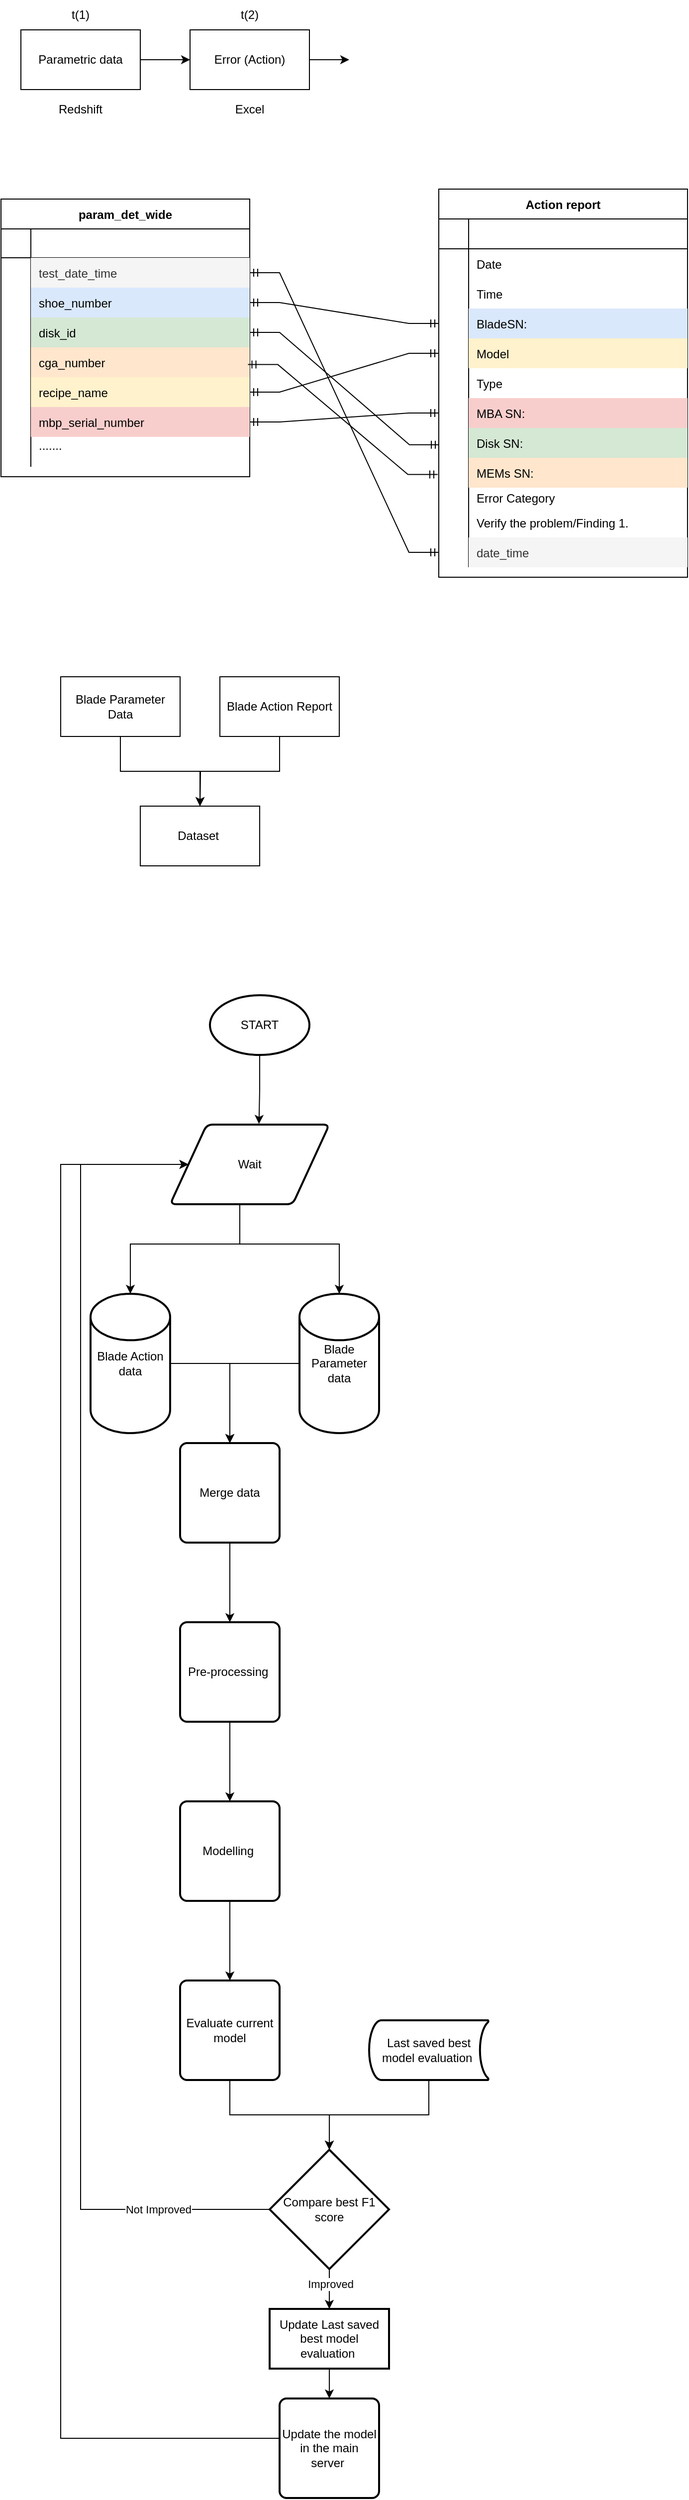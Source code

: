 <mxfile version="24.7.6">
  <diagram id="R2lEEEUBdFMjLlhIrx00" name="Page-1">
    <mxGraphModel dx="1124" dy="619" grid="1" gridSize="10" guides="1" tooltips="1" connect="1" arrows="1" fold="1" page="1" pageScale="1" pageWidth="850" pageHeight="1100" math="0" shadow="0" extFonts="Permanent Marker^https://fonts.googleapis.com/css?family=Permanent+Marker">
      <root>
        <mxCell id="0" />
        <mxCell id="1" parent="0" />
        <mxCell id="C-vyLk0tnHw3VtMMgP7b-23" value="param_det_wide" style="shape=table;startSize=30;container=1;collapsible=1;childLayout=tableLayout;fixedRows=1;rowLines=0;fontStyle=1;align=center;resizeLast=1;" parent="1" vertex="1">
          <mxGeometry x="20" y="220" width="250" height="279" as="geometry" />
        </mxCell>
        <mxCell id="C-vyLk0tnHw3VtMMgP7b-24" value="" style="shape=partialRectangle;collapsible=0;dropTarget=0;pointerEvents=0;fillColor=none;points=[[0,0.5],[1,0.5]];portConstraint=eastwest;top=0;left=0;right=0;bottom=1;" parent="C-vyLk0tnHw3VtMMgP7b-23" vertex="1">
          <mxGeometry y="30" width="250" height="29" as="geometry" />
        </mxCell>
        <mxCell id="C-vyLk0tnHw3VtMMgP7b-25" value="" style="shape=partialRectangle;overflow=hidden;connectable=0;fillColor=none;top=0;left=0;bottom=0;right=0;fontStyle=1;" parent="C-vyLk0tnHw3VtMMgP7b-24" vertex="1">
          <mxGeometry width="30" height="29" as="geometry">
            <mxRectangle width="30" height="29" as="alternateBounds" />
          </mxGeometry>
        </mxCell>
        <mxCell id="C-vyLk0tnHw3VtMMgP7b-26" value="" style="shape=partialRectangle;overflow=hidden;connectable=0;fillColor=none;top=0;left=0;bottom=0;right=0;align=left;spacingLeft=6;fontStyle=5;" parent="C-vyLk0tnHw3VtMMgP7b-24" vertex="1">
          <mxGeometry x="30" width="220" height="29" as="geometry">
            <mxRectangle width="220" height="29" as="alternateBounds" />
          </mxGeometry>
        </mxCell>
        <mxCell id="C-vyLk0tnHw3VtMMgP7b-27" value="" style="shape=partialRectangle;collapsible=0;dropTarget=0;pointerEvents=0;fillColor=none;points=[[0,0.5],[1,0.5]];portConstraint=eastwest;top=0;left=0;right=0;bottom=0;" parent="C-vyLk0tnHw3VtMMgP7b-23" vertex="1">
          <mxGeometry y="59" width="250" height="30" as="geometry" />
        </mxCell>
        <mxCell id="C-vyLk0tnHw3VtMMgP7b-28" value="" style="shape=partialRectangle;overflow=hidden;connectable=0;fillColor=none;top=0;left=0;bottom=0;right=0;" parent="C-vyLk0tnHw3VtMMgP7b-27" vertex="1">
          <mxGeometry width="30" height="30" as="geometry">
            <mxRectangle width="30" height="30" as="alternateBounds" />
          </mxGeometry>
        </mxCell>
        <mxCell id="C-vyLk0tnHw3VtMMgP7b-29" value="test_date_time " style="shape=partialRectangle;overflow=hidden;connectable=0;fillColor=#f5f5f5;top=0;left=0;bottom=0;right=0;align=left;spacingLeft=6;fontColor=#333333;strokeColor=#666666;" parent="C-vyLk0tnHw3VtMMgP7b-27" vertex="1">
          <mxGeometry x="30" width="220" height="30" as="geometry">
            <mxRectangle width="220" height="30" as="alternateBounds" />
          </mxGeometry>
        </mxCell>
        <mxCell id="kLYEhSUZdX7Gj-NPFlsu-60" value="" style="shape=tableRow;horizontal=0;startSize=0;swimlaneHead=0;swimlaneBody=0;fillColor=none;collapsible=0;dropTarget=0;points=[[0,0.5],[1,0.5]];portConstraint=eastwest;top=0;left=0;right=0;bottom=0;" parent="C-vyLk0tnHw3VtMMgP7b-23" vertex="1">
          <mxGeometry y="89" width="250" height="30" as="geometry" />
        </mxCell>
        <mxCell id="kLYEhSUZdX7Gj-NPFlsu-61" value="" style="shape=partialRectangle;connectable=0;fillColor=none;top=0;left=0;bottom=0;right=0;editable=1;overflow=hidden;" parent="kLYEhSUZdX7Gj-NPFlsu-60" vertex="1">
          <mxGeometry width="30" height="30" as="geometry">
            <mxRectangle width="30" height="30" as="alternateBounds" />
          </mxGeometry>
        </mxCell>
        <mxCell id="kLYEhSUZdX7Gj-NPFlsu-62" value="shoe_number" style="shape=partialRectangle;connectable=0;fillColor=#dae8fc;top=0;left=0;bottom=0;right=0;align=left;spacingLeft=6;overflow=hidden;strokeColor=#6c8ebf;" parent="kLYEhSUZdX7Gj-NPFlsu-60" vertex="1">
          <mxGeometry x="30" width="220" height="30" as="geometry">
            <mxRectangle width="220" height="30" as="alternateBounds" />
          </mxGeometry>
        </mxCell>
        <mxCell id="kLYEhSUZdX7Gj-NPFlsu-63" value="" style="shape=tableRow;horizontal=0;startSize=0;swimlaneHead=0;swimlaneBody=0;fillColor=none;collapsible=0;dropTarget=0;points=[[0,0.5],[1,0.5]];portConstraint=eastwest;top=0;left=0;right=0;bottom=0;" parent="C-vyLk0tnHw3VtMMgP7b-23" vertex="1">
          <mxGeometry y="119" width="250" height="30" as="geometry" />
        </mxCell>
        <mxCell id="kLYEhSUZdX7Gj-NPFlsu-64" value="" style="shape=partialRectangle;connectable=0;fillColor=none;top=0;left=0;bottom=0;right=0;editable=1;overflow=hidden;" parent="kLYEhSUZdX7Gj-NPFlsu-63" vertex="1">
          <mxGeometry width="30" height="30" as="geometry">
            <mxRectangle width="30" height="30" as="alternateBounds" />
          </mxGeometry>
        </mxCell>
        <mxCell id="kLYEhSUZdX7Gj-NPFlsu-65" value="disk_id" style="shape=partialRectangle;connectable=0;fillColor=#d5e8d4;top=0;left=0;bottom=0;right=0;align=left;spacingLeft=6;overflow=hidden;strokeColor=#82b366;" parent="kLYEhSUZdX7Gj-NPFlsu-63" vertex="1">
          <mxGeometry x="30" width="220" height="30" as="geometry">
            <mxRectangle width="220" height="30" as="alternateBounds" />
          </mxGeometry>
        </mxCell>
        <mxCell id="kLYEhSUZdX7Gj-NPFlsu-66" value="" style="shape=tableRow;horizontal=0;startSize=0;swimlaneHead=0;swimlaneBody=0;fillColor=none;collapsible=0;dropTarget=0;points=[[0,0.5],[1,0.5]];portConstraint=eastwest;top=0;left=0;right=0;bottom=0;" parent="C-vyLk0tnHw3VtMMgP7b-23" vertex="1">
          <mxGeometry y="149" width="250" height="30" as="geometry" />
        </mxCell>
        <mxCell id="kLYEhSUZdX7Gj-NPFlsu-67" value="" style="shape=partialRectangle;connectable=0;fillColor=none;top=0;left=0;bottom=0;right=0;editable=1;overflow=hidden;" parent="kLYEhSUZdX7Gj-NPFlsu-66" vertex="1">
          <mxGeometry width="30" height="30" as="geometry">
            <mxRectangle width="30" height="30" as="alternateBounds" />
          </mxGeometry>
        </mxCell>
        <mxCell id="kLYEhSUZdX7Gj-NPFlsu-68" value="cga_number" style="shape=partialRectangle;connectable=0;fillColor=#ffe6cc;top=0;left=0;bottom=0;right=0;align=left;spacingLeft=6;overflow=hidden;strokeColor=#d79b00;" parent="kLYEhSUZdX7Gj-NPFlsu-66" vertex="1">
          <mxGeometry x="30" width="220" height="30" as="geometry">
            <mxRectangle width="220" height="30" as="alternateBounds" />
          </mxGeometry>
        </mxCell>
        <mxCell id="kLYEhSUZdX7Gj-NPFlsu-69" value="" style="shape=tableRow;horizontal=0;startSize=0;swimlaneHead=0;swimlaneBody=0;fillColor=none;collapsible=0;dropTarget=0;points=[[0,0.5],[1,0.5]];portConstraint=eastwest;top=0;left=0;right=0;bottom=0;" parent="C-vyLk0tnHw3VtMMgP7b-23" vertex="1">
          <mxGeometry y="179" width="250" height="30" as="geometry" />
        </mxCell>
        <mxCell id="kLYEhSUZdX7Gj-NPFlsu-70" value="" style="shape=partialRectangle;connectable=0;fillColor=none;top=0;left=0;bottom=0;right=0;editable=1;overflow=hidden;" parent="kLYEhSUZdX7Gj-NPFlsu-69" vertex="1">
          <mxGeometry width="30" height="30" as="geometry">
            <mxRectangle width="30" height="30" as="alternateBounds" />
          </mxGeometry>
        </mxCell>
        <mxCell id="kLYEhSUZdX7Gj-NPFlsu-71" value="recipe_name" style="shape=partialRectangle;connectable=0;fillColor=#fff2cc;top=0;left=0;bottom=0;right=0;align=left;spacingLeft=6;overflow=hidden;strokeColor=#d6b656;" parent="kLYEhSUZdX7Gj-NPFlsu-69" vertex="1">
          <mxGeometry x="30" width="220" height="30" as="geometry">
            <mxRectangle width="220" height="30" as="alternateBounds" />
          </mxGeometry>
        </mxCell>
        <mxCell id="kLYEhSUZdX7Gj-NPFlsu-72" value="" style="shape=tableRow;horizontal=0;startSize=0;swimlaneHead=0;swimlaneBody=0;fillColor=none;collapsible=0;dropTarget=0;points=[[0,0.5],[1,0.5]];portConstraint=eastwest;top=0;left=0;right=0;bottom=0;" parent="C-vyLk0tnHw3VtMMgP7b-23" vertex="1">
          <mxGeometry y="209" width="250" height="30" as="geometry" />
        </mxCell>
        <mxCell id="kLYEhSUZdX7Gj-NPFlsu-73" value="" style="shape=partialRectangle;connectable=0;fillColor=none;top=0;left=0;bottom=0;right=0;editable=1;overflow=hidden;" parent="kLYEhSUZdX7Gj-NPFlsu-72" vertex="1">
          <mxGeometry width="30" height="30" as="geometry">
            <mxRectangle width="30" height="30" as="alternateBounds" />
          </mxGeometry>
        </mxCell>
        <mxCell id="kLYEhSUZdX7Gj-NPFlsu-74" value="mbp_serial_number" style="shape=partialRectangle;connectable=0;fillColor=#f8cecc;top=0;left=0;bottom=0;right=0;align=left;spacingLeft=6;overflow=hidden;strokeColor=#b85450;" parent="kLYEhSUZdX7Gj-NPFlsu-72" vertex="1">
          <mxGeometry x="30" width="220" height="30" as="geometry">
            <mxRectangle width="220" height="30" as="alternateBounds" />
          </mxGeometry>
        </mxCell>
        <mxCell id="kLYEhSUZdX7Gj-NPFlsu-75" value="" style="shape=tableRow;horizontal=0;startSize=0;swimlaneHead=0;swimlaneBody=0;fillColor=none;collapsible=0;dropTarget=0;points=[[0,0.5],[1,0.5]];portConstraint=eastwest;top=0;left=0;right=0;bottom=0;" parent="C-vyLk0tnHw3VtMMgP7b-23" vertex="1">
          <mxGeometry y="239" width="250" height="30" as="geometry" />
        </mxCell>
        <mxCell id="kLYEhSUZdX7Gj-NPFlsu-76" value="" style="shape=partialRectangle;connectable=0;fillColor=none;top=0;left=0;bottom=0;right=0;editable=1;overflow=hidden;" parent="kLYEhSUZdX7Gj-NPFlsu-75" vertex="1">
          <mxGeometry width="30" height="30" as="geometry">
            <mxRectangle width="30" height="30" as="alternateBounds" />
          </mxGeometry>
        </mxCell>
        <mxCell id="kLYEhSUZdX7Gj-NPFlsu-77" value=".......&#xa;" style="shape=partialRectangle;connectable=0;fillColor=none;top=0;left=0;bottom=0;right=0;align=left;spacingLeft=6;overflow=hidden;" parent="kLYEhSUZdX7Gj-NPFlsu-75" vertex="1">
          <mxGeometry x="30" width="220" height="30" as="geometry">
            <mxRectangle width="220" height="30" as="alternateBounds" />
          </mxGeometry>
        </mxCell>
        <mxCell id="C-vyLk0tnHw3VtMMgP7b-2" value="Action report" style="shape=table;startSize=30;container=1;collapsible=1;childLayout=tableLayout;fixedRows=1;rowLines=0;fontStyle=1;align=center;resizeLast=1;" parent="1" vertex="1">
          <mxGeometry x="460" y="210" width="250" height="390" as="geometry" />
        </mxCell>
        <mxCell id="kLYEhSUZdX7Gj-NPFlsu-6" value="" style="shape=tableRow;horizontal=0;startSize=0;swimlaneHead=0;swimlaneBody=0;fillColor=none;collapsible=0;dropTarget=0;points=[[0,0.5],[1,0.5]];portConstraint=eastwest;top=0;left=0;right=0;bottom=1;" parent="C-vyLk0tnHw3VtMMgP7b-2" vertex="1">
          <mxGeometry y="30" width="250" height="30" as="geometry" />
        </mxCell>
        <mxCell id="kLYEhSUZdX7Gj-NPFlsu-7" value="" style="shape=partialRectangle;connectable=0;fillColor=none;top=0;left=0;bottom=0;right=0;fontStyle=1;overflow=hidden;whiteSpace=wrap;html=1;" parent="kLYEhSUZdX7Gj-NPFlsu-6" vertex="1">
          <mxGeometry width="30" height="30" as="geometry">
            <mxRectangle width="30" height="30" as="alternateBounds" />
          </mxGeometry>
        </mxCell>
        <mxCell id="kLYEhSUZdX7Gj-NPFlsu-8" value="" style="shape=partialRectangle;connectable=0;fillColor=none;top=0;left=0;bottom=0;right=0;align=left;spacingLeft=6;fontStyle=5;overflow=hidden;whiteSpace=wrap;html=1;" parent="kLYEhSUZdX7Gj-NPFlsu-6" vertex="1">
          <mxGeometry x="30" width="220" height="30" as="geometry">
            <mxRectangle width="220" height="30" as="alternateBounds" />
          </mxGeometry>
        </mxCell>
        <mxCell id="C-vyLk0tnHw3VtMMgP7b-6" value="" style="shape=partialRectangle;collapsible=0;dropTarget=0;pointerEvents=0;fillColor=none;points=[[0,0.5],[1,0.5]];portConstraint=eastwest;top=0;left=0;right=0;bottom=0;" parent="C-vyLk0tnHw3VtMMgP7b-2" vertex="1">
          <mxGeometry y="60" width="250" height="30" as="geometry" />
        </mxCell>
        <mxCell id="C-vyLk0tnHw3VtMMgP7b-7" value="" style="shape=partialRectangle;overflow=hidden;connectable=0;fillColor=none;top=0;left=0;bottom=0;right=0;" parent="C-vyLk0tnHw3VtMMgP7b-6" vertex="1">
          <mxGeometry width="30" height="30" as="geometry">
            <mxRectangle width="30" height="30" as="alternateBounds" />
          </mxGeometry>
        </mxCell>
        <mxCell id="C-vyLk0tnHw3VtMMgP7b-8" value="Date" style="shape=partialRectangle;overflow=hidden;connectable=0;fillColor=none;top=0;left=0;bottom=0;right=0;align=left;spacingLeft=6;" parent="C-vyLk0tnHw3VtMMgP7b-6" vertex="1">
          <mxGeometry x="30" width="220" height="30" as="geometry">
            <mxRectangle width="220" height="30" as="alternateBounds" />
          </mxGeometry>
        </mxCell>
        <mxCell id="C-vyLk0tnHw3VtMMgP7b-9" value="" style="shape=partialRectangle;collapsible=0;dropTarget=0;pointerEvents=0;fillColor=none;points=[[0,0.5],[1,0.5]];portConstraint=eastwest;top=0;left=0;right=0;bottom=0;" parent="C-vyLk0tnHw3VtMMgP7b-2" vertex="1">
          <mxGeometry y="90" width="250" height="30" as="geometry" />
        </mxCell>
        <mxCell id="C-vyLk0tnHw3VtMMgP7b-10" value="" style="shape=partialRectangle;overflow=hidden;connectable=0;fillColor=none;top=0;left=0;bottom=0;right=0;" parent="C-vyLk0tnHw3VtMMgP7b-9" vertex="1">
          <mxGeometry width="30" height="30" as="geometry">
            <mxRectangle width="30" height="30" as="alternateBounds" />
          </mxGeometry>
        </mxCell>
        <mxCell id="C-vyLk0tnHw3VtMMgP7b-11" value="Time" style="shape=partialRectangle;overflow=hidden;connectable=0;fillColor=none;top=0;left=0;bottom=0;right=0;align=left;spacingLeft=6;" parent="C-vyLk0tnHw3VtMMgP7b-9" vertex="1">
          <mxGeometry x="30" width="220" height="30" as="geometry">
            <mxRectangle width="220" height="30" as="alternateBounds" />
          </mxGeometry>
        </mxCell>
        <mxCell id="kLYEhSUZdX7Gj-NPFlsu-34" value="" style="shape=tableRow;horizontal=0;startSize=0;swimlaneHead=0;swimlaneBody=0;fillColor=none;collapsible=0;dropTarget=0;points=[[0,0.5],[1,0.5]];portConstraint=eastwest;top=0;left=0;right=0;bottom=0;" parent="C-vyLk0tnHw3VtMMgP7b-2" vertex="1">
          <mxGeometry y="120" width="250" height="30" as="geometry" />
        </mxCell>
        <mxCell id="kLYEhSUZdX7Gj-NPFlsu-35" value="" style="shape=partialRectangle;connectable=0;fillColor=none;top=0;left=0;bottom=0;right=0;editable=1;overflow=hidden;" parent="kLYEhSUZdX7Gj-NPFlsu-34" vertex="1">
          <mxGeometry width="30" height="30" as="geometry">
            <mxRectangle width="30" height="30" as="alternateBounds" />
          </mxGeometry>
        </mxCell>
        <mxCell id="kLYEhSUZdX7Gj-NPFlsu-36" value="BladeSN:" style="shape=partialRectangle;connectable=0;fillColor=#dae8fc;top=0;left=0;bottom=0;right=0;align=left;spacingLeft=6;overflow=hidden;strokeColor=#6c8ebf;" parent="kLYEhSUZdX7Gj-NPFlsu-34" vertex="1">
          <mxGeometry x="30" width="220" height="30" as="geometry">
            <mxRectangle width="220" height="30" as="alternateBounds" />
          </mxGeometry>
        </mxCell>
        <mxCell id="kLYEhSUZdX7Gj-NPFlsu-37" value="" style="shape=tableRow;horizontal=0;startSize=0;swimlaneHead=0;swimlaneBody=0;fillColor=none;collapsible=0;dropTarget=0;points=[[0,0.5],[1,0.5]];portConstraint=eastwest;top=0;left=0;right=0;bottom=0;" parent="C-vyLk0tnHw3VtMMgP7b-2" vertex="1">
          <mxGeometry y="150" width="250" height="30" as="geometry" />
        </mxCell>
        <mxCell id="kLYEhSUZdX7Gj-NPFlsu-38" value="" style="shape=partialRectangle;connectable=0;fillColor=none;top=0;left=0;bottom=0;right=0;editable=1;overflow=hidden;" parent="kLYEhSUZdX7Gj-NPFlsu-37" vertex="1">
          <mxGeometry width="30" height="30" as="geometry">
            <mxRectangle width="30" height="30" as="alternateBounds" />
          </mxGeometry>
        </mxCell>
        <mxCell id="kLYEhSUZdX7Gj-NPFlsu-39" value="Model" style="shape=partialRectangle;connectable=0;fillColor=#fff2cc;top=0;left=0;bottom=0;right=0;align=left;spacingLeft=6;overflow=hidden;strokeColor=#d6b656;" parent="kLYEhSUZdX7Gj-NPFlsu-37" vertex="1">
          <mxGeometry x="30" width="220" height="30" as="geometry">
            <mxRectangle width="220" height="30" as="alternateBounds" />
          </mxGeometry>
        </mxCell>
        <mxCell id="kLYEhSUZdX7Gj-NPFlsu-46" value="" style="shape=tableRow;horizontal=0;startSize=0;swimlaneHead=0;swimlaneBody=0;fillColor=none;collapsible=0;dropTarget=0;points=[[0,0.5],[1,0.5]];portConstraint=eastwest;top=0;left=0;right=0;bottom=0;" parent="C-vyLk0tnHw3VtMMgP7b-2" vertex="1">
          <mxGeometry y="180" width="250" height="30" as="geometry" />
        </mxCell>
        <mxCell id="kLYEhSUZdX7Gj-NPFlsu-47" value="" style="shape=partialRectangle;connectable=0;fillColor=none;top=0;left=0;bottom=0;right=0;editable=1;overflow=hidden;" parent="kLYEhSUZdX7Gj-NPFlsu-46" vertex="1">
          <mxGeometry width="30" height="30" as="geometry">
            <mxRectangle width="30" height="30" as="alternateBounds" />
          </mxGeometry>
        </mxCell>
        <mxCell id="kLYEhSUZdX7Gj-NPFlsu-48" value="Type" style="shape=partialRectangle;connectable=0;fillColor=none;top=0;left=0;bottom=0;right=0;align=left;spacingLeft=6;overflow=hidden;strokeColor=#d6b656;" parent="kLYEhSUZdX7Gj-NPFlsu-46" vertex="1">
          <mxGeometry x="30" width="220" height="30" as="geometry">
            <mxRectangle width="220" height="30" as="alternateBounds" />
          </mxGeometry>
        </mxCell>
        <mxCell id="kLYEhSUZdX7Gj-NPFlsu-40" value="" style="shape=tableRow;horizontal=0;startSize=0;swimlaneHead=0;swimlaneBody=0;fillColor=none;collapsible=0;dropTarget=0;points=[[0,0.5],[1,0.5]];portConstraint=eastwest;top=0;left=0;right=0;bottom=0;" parent="C-vyLk0tnHw3VtMMgP7b-2" vertex="1">
          <mxGeometry y="210" width="250" height="30" as="geometry" />
        </mxCell>
        <mxCell id="kLYEhSUZdX7Gj-NPFlsu-41" value="" style="shape=partialRectangle;connectable=0;fillColor=none;top=0;left=0;bottom=0;right=0;editable=1;overflow=hidden;" parent="kLYEhSUZdX7Gj-NPFlsu-40" vertex="1">
          <mxGeometry width="30" height="30" as="geometry">
            <mxRectangle width="30" height="30" as="alternateBounds" />
          </mxGeometry>
        </mxCell>
        <mxCell id="kLYEhSUZdX7Gj-NPFlsu-42" value="MBA SN:" style="shape=partialRectangle;connectable=0;fillColor=#f8cecc;top=0;left=0;bottom=0;right=0;align=left;spacingLeft=6;overflow=hidden;strokeColor=#b85450;" parent="kLYEhSUZdX7Gj-NPFlsu-40" vertex="1">
          <mxGeometry x="30" width="220" height="30" as="geometry">
            <mxRectangle width="220" height="30" as="alternateBounds" />
          </mxGeometry>
        </mxCell>
        <mxCell id="kLYEhSUZdX7Gj-NPFlsu-43" value="" style="shape=tableRow;horizontal=0;startSize=0;swimlaneHead=0;swimlaneBody=0;fillColor=none;collapsible=0;dropTarget=0;points=[[0,0.5],[1,0.5]];portConstraint=eastwest;top=0;left=0;right=0;bottom=0;" parent="C-vyLk0tnHw3VtMMgP7b-2" vertex="1">
          <mxGeometry y="240" width="250" height="30" as="geometry" />
        </mxCell>
        <mxCell id="kLYEhSUZdX7Gj-NPFlsu-44" value="" style="shape=partialRectangle;connectable=0;fillColor=none;top=0;left=0;bottom=0;right=0;editable=1;overflow=hidden;" parent="kLYEhSUZdX7Gj-NPFlsu-43" vertex="1">
          <mxGeometry width="30" height="30" as="geometry">
            <mxRectangle width="30" height="30" as="alternateBounds" />
          </mxGeometry>
        </mxCell>
        <mxCell id="kLYEhSUZdX7Gj-NPFlsu-45" value="Disk SN:" style="shape=partialRectangle;connectable=0;fillColor=#d5e8d4;top=0;left=0;bottom=0;right=0;align=left;spacingLeft=6;overflow=hidden;strokeColor=#82b366;" parent="kLYEhSUZdX7Gj-NPFlsu-43" vertex="1">
          <mxGeometry x="30" width="220" height="30" as="geometry">
            <mxRectangle width="220" height="30" as="alternateBounds" />
          </mxGeometry>
        </mxCell>
        <mxCell id="kLYEhSUZdX7Gj-NPFlsu-49" value="" style="shape=tableRow;horizontal=0;startSize=0;swimlaneHead=0;swimlaneBody=0;fillColor=none;collapsible=0;dropTarget=0;points=[[0,0.5],[1,0.5]];portConstraint=eastwest;top=0;left=0;right=0;bottom=0;" parent="C-vyLk0tnHw3VtMMgP7b-2" vertex="1">
          <mxGeometry y="270" width="250" height="30" as="geometry" />
        </mxCell>
        <mxCell id="kLYEhSUZdX7Gj-NPFlsu-50" value="" style="shape=partialRectangle;connectable=0;fillColor=none;top=0;left=0;bottom=0;right=0;editable=1;overflow=hidden;" parent="kLYEhSUZdX7Gj-NPFlsu-49" vertex="1">
          <mxGeometry width="30" height="30" as="geometry">
            <mxRectangle width="30" height="30" as="alternateBounds" />
          </mxGeometry>
        </mxCell>
        <mxCell id="kLYEhSUZdX7Gj-NPFlsu-51" value="MEMs SN:" style="shape=partialRectangle;connectable=0;fillColor=#ffe6cc;top=0;left=0;bottom=0;right=0;align=left;spacingLeft=6;overflow=hidden;strokeColor=#d79b00;" parent="kLYEhSUZdX7Gj-NPFlsu-49" vertex="1">
          <mxGeometry x="30" width="220" height="30" as="geometry">
            <mxRectangle width="220" height="30" as="alternateBounds" />
          </mxGeometry>
        </mxCell>
        <mxCell id="kLYEhSUZdX7Gj-NPFlsu-55" value="" style="shape=tableRow;horizontal=0;startSize=0;swimlaneHead=0;swimlaneBody=0;fillColor=none;collapsible=0;dropTarget=0;points=[[0,0.5],[1,0.5]];portConstraint=eastwest;top=0;left=0;right=0;bottom=0;" parent="C-vyLk0tnHw3VtMMgP7b-2" vertex="1">
          <mxGeometry y="300" width="250" height="20" as="geometry" />
        </mxCell>
        <mxCell id="kLYEhSUZdX7Gj-NPFlsu-56" value="" style="shape=partialRectangle;connectable=0;fillColor=none;top=0;left=0;bottom=0;right=0;editable=1;overflow=hidden;" parent="kLYEhSUZdX7Gj-NPFlsu-55" vertex="1">
          <mxGeometry width="30" height="20" as="geometry">
            <mxRectangle width="30" height="20" as="alternateBounds" />
          </mxGeometry>
        </mxCell>
        <mxCell id="kLYEhSUZdX7Gj-NPFlsu-57" value="Error Category" style="shape=partialRectangle;connectable=0;fillColor=none;top=0;left=0;bottom=0;right=0;align=left;spacingLeft=6;overflow=hidden;" parent="kLYEhSUZdX7Gj-NPFlsu-55" vertex="1">
          <mxGeometry x="30" width="220" height="20" as="geometry">
            <mxRectangle width="220" height="20" as="alternateBounds" />
          </mxGeometry>
        </mxCell>
        <mxCell id="kLYEhSUZdX7Gj-NPFlsu-52" value="" style="shape=tableRow;horizontal=0;startSize=0;swimlaneHead=0;swimlaneBody=0;fillColor=none;collapsible=0;dropTarget=0;points=[[0,0.5],[1,0.5]];portConstraint=eastwest;top=0;left=0;right=0;bottom=0;" parent="C-vyLk0tnHw3VtMMgP7b-2" vertex="1">
          <mxGeometry y="320" width="250" height="30" as="geometry" />
        </mxCell>
        <mxCell id="kLYEhSUZdX7Gj-NPFlsu-53" value="" style="shape=partialRectangle;connectable=0;fillColor=none;top=0;left=0;bottom=0;right=0;editable=1;overflow=hidden;" parent="kLYEhSUZdX7Gj-NPFlsu-52" vertex="1">
          <mxGeometry width="30" height="30" as="geometry">
            <mxRectangle width="30" height="30" as="alternateBounds" />
          </mxGeometry>
        </mxCell>
        <mxCell id="kLYEhSUZdX7Gj-NPFlsu-54" value="Verify the problem/Finding 1." style="shape=partialRectangle;connectable=0;fillColor=none;top=0;left=0;bottom=0;right=0;align=left;spacingLeft=6;overflow=hidden;" parent="kLYEhSUZdX7Gj-NPFlsu-52" vertex="1">
          <mxGeometry x="30" width="220" height="30" as="geometry">
            <mxRectangle width="220" height="30" as="alternateBounds" />
          </mxGeometry>
        </mxCell>
        <mxCell id="kLYEhSUZdX7Gj-NPFlsu-78" value="" style="shape=tableRow;horizontal=0;startSize=0;swimlaneHead=0;swimlaneBody=0;fillColor=none;collapsible=0;dropTarget=0;points=[[0,0.5],[1,0.5]];portConstraint=eastwest;top=0;left=0;right=0;bottom=0;" parent="C-vyLk0tnHw3VtMMgP7b-2" vertex="1">
          <mxGeometry y="350" width="250" height="30" as="geometry" />
        </mxCell>
        <mxCell id="kLYEhSUZdX7Gj-NPFlsu-79" value="" style="shape=partialRectangle;connectable=0;fillColor=none;top=0;left=0;bottom=0;right=0;editable=1;overflow=hidden;" parent="kLYEhSUZdX7Gj-NPFlsu-78" vertex="1">
          <mxGeometry width="30" height="30" as="geometry">
            <mxRectangle width="30" height="30" as="alternateBounds" />
          </mxGeometry>
        </mxCell>
        <mxCell id="kLYEhSUZdX7Gj-NPFlsu-80" value="date_time" style="shape=partialRectangle;connectable=0;fillColor=#f5f5f5;top=0;left=0;bottom=0;right=0;align=left;spacingLeft=6;overflow=hidden;fontStyle=0;fontColor=#333333;strokeColor=#0F0F0F;" parent="kLYEhSUZdX7Gj-NPFlsu-78" vertex="1">
          <mxGeometry x="30" width="220" height="30" as="geometry">
            <mxRectangle width="220" height="30" as="alternateBounds" />
          </mxGeometry>
        </mxCell>
        <mxCell id="kLYEhSUZdX7Gj-NPFlsu-59" value="" style="edgeStyle=entityRelationEdgeStyle;fontSize=12;html=1;endArrow=ERmandOne;startArrow=ERmandOne;rounded=0;exitX=1;exitY=0.5;exitDx=0;exitDy=0;entryX=0;entryY=0.5;entryDx=0;entryDy=0;" parent="1" source="kLYEhSUZdX7Gj-NPFlsu-60" target="kLYEhSUZdX7Gj-NPFlsu-34" edge="1">
          <mxGeometry width="100" height="100" relative="1" as="geometry">
            <mxPoint x="280" y="400" as="sourcePoint" />
            <mxPoint x="380" y="300" as="targetPoint" />
            <Array as="points">
              <mxPoint x="200" y="430" />
            </Array>
          </mxGeometry>
        </mxCell>
        <mxCell id="tlnxGhRMuphs5fQhtoPs-2" value="" style="edgeStyle=entityRelationEdgeStyle;fontSize=12;html=1;endArrow=ERmandOne;startArrow=ERmandOne;rounded=0;entryX=0.002;entryY=0.561;entryDx=0;entryDy=0;entryPerimeter=0;" parent="1" source="kLYEhSUZdX7Gj-NPFlsu-63" target="kLYEhSUZdX7Gj-NPFlsu-43" edge="1">
          <mxGeometry width="100" height="100" relative="1" as="geometry">
            <mxPoint x="280" y="334" as="sourcePoint" />
            <mxPoint x="485" y="365" as="targetPoint" />
            <Array as="points">
              <mxPoint x="210" y="440" />
            </Array>
          </mxGeometry>
        </mxCell>
        <mxCell id="tlnxGhRMuphs5fQhtoPs-3" value="" style="edgeStyle=entityRelationEdgeStyle;fontSize=12;html=1;endArrow=ERmandOne;startArrow=ERmandOne;rounded=0;entryX=-0.004;entryY=0.557;entryDx=0;entryDy=0;entryPerimeter=0;exitX=0.993;exitY=0.577;exitDx=0;exitDy=0;exitPerimeter=0;" parent="1" source="kLYEhSUZdX7Gj-NPFlsu-66" target="kLYEhSUZdX7Gj-NPFlsu-49" edge="1">
          <mxGeometry width="100" height="100" relative="1" as="geometry">
            <mxPoint x="280" y="364" as="sourcePoint" />
            <mxPoint x="486" y="487" as="targetPoint" />
            <Array as="points">
              <mxPoint x="220" y="450" />
            </Array>
          </mxGeometry>
        </mxCell>
        <mxCell id="tlnxGhRMuphs5fQhtoPs-4" value="" style="edgeStyle=entityRelationEdgeStyle;fontSize=12;html=1;endArrow=ERmandOne;startArrow=ERmandOne;rounded=0;exitX=1;exitY=0.5;exitDx=0;exitDy=0;" parent="1" source="kLYEhSUZdX7Gj-NPFlsu-69" target="kLYEhSUZdX7Gj-NPFlsu-37" edge="1">
          <mxGeometry width="100" height="100" relative="1" as="geometry">
            <mxPoint x="283" y="395" as="sourcePoint" />
            <mxPoint x="487" y="516" as="targetPoint" />
            <Array as="points">
              <mxPoint x="230" y="460" />
            </Array>
          </mxGeometry>
        </mxCell>
        <mxCell id="tlnxGhRMuphs5fQhtoPs-5" value="" style="edgeStyle=entityRelationEdgeStyle;fontSize=12;html=1;endArrow=ERmandOne;startArrow=ERmandOne;rounded=0;exitX=1;exitY=0.5;exitDx=0;exitDy=0;entryX=0;entryY=0.5;entryDx=0;entryDy=0;" parent="1" source="kLYEhSUZdX7Gj-NPFlsu-72" target="kLYEhSUZdX7Gj-NPFlsu-40" edge="1">
          <mxGeometry width="100" height="100" relative="1" as="geometry">
            <mxPoint x="280" y="424" as="sourcePoint" />
            <mxPoint x="485" y="395" as="targetPoint" />
            <Array as="points">
              <mxPoint x="240" y="470" />
            </Array>
          </mxGeometry>
        </mxCell>
        <mxCell id="tlnxGhRMuphs5fQhtoPs-7" value="" style="edgeStyle=entityRelationEdgeStyle;fontSize=12;html=1;endArrow=ERmandOne;startArrow=ERmandOne;rounded=0;exitX=1;exitY=0.5;exitDx=0;exitDy=0;entryX=0;entryY=0.5;entryDx=0;entryDy=0;" parent="1" source="C-vyLk0tnHw3VtMMgP7b-27" target="kLYEhSUZdX7Gj-NPFlsu-78" edge="1">
          <mxGeometry width="100" height="100" relative="1" as="geometry">
            <mxPoint x="280" y="334" as="sourcePoint" />
            <mxPoint x="485" y="335" as="targetPoint" />
            <Array as="points">
              <mxPoint x="210" y="440" />
            </Array>
          </mxGeometry>
        </mxCell>
        <mxCell id="PdWj5is-TLc1KTDXrk6b-3" value="" style="edgeStyle=orthogonalEdgeStyle;rounded=0;orthogonalLoop=1;jettySize=auto;html=1;" parent="1" source="PdWj5is-TLc1KTDXrk6b-1" target="PdWj5is-TLc1KTDXrk6b-2" edge="1">
          <mxGeometry relative="1" as="geometry" />
        </mxCell>
        <mxCell id="PdWj5is-TLc1KTDXrk6b-1" value="Parametric data" style="rounded=0;whiteSpace=wrap;html=1;" parent="1" vertex="1">
          <mxGeometry x="40" y="50" width="120" height="60" as="geometry" />
        </mxCell>
        <mxCell id="PdWj5is-TLc1KTDXrk6b-10" style="edgeStyle=orthogonalEdgeStyle;rounded=0;orthogonalLoop=1;jettySize=auto;html=1;" parent="1" source="PdWj5is-TLc1KTDXrk6b-2" edge="1">
          <mxGeometry relative="1" as="geometry">
            <mxPoint x="370" y="80" as="targetPoint" />
          </mxGeometry>
        </mxCell>
        <mxCell id="PdWj5is-TLc1KTDXrk6b-4" value="t(1)" style="text;html=1;align=center;verticalAlign=middle;whiteSpace=wrap;rounded=0;" parent="1" vertex="1">
          <mxGeometry x="70" y="20" width="60" height="30" as="geometry" />
        </mxCell>
        <mxCell id="PdWj5is-TLc1KTDXrk6b-9" value="Redshift" style="text;html=1;align=center;verticalAlign=middle;whiteSpace=wrap;rounded=0;" parent="1" vertex="1">
          <mxGeometry x="50" y="120" width="100" height="20" as="geometry" />
        </mxCell>
        <mxCell id="PdWj5is-TLc1KTDXrk6b-11" value="" style="group" parent="1" vertex="1" connectable="0">
          <mxGeometry x="210" y="20" width="120" height="120" as="geometry" />
        </mxCell>
        <mxCell id="PdWj5is-TLc1KTDXrk6b-2" value="Error (Action)" style="rounded=0;whiteSpace=wrap;html=1;" parent="PdWj5is-TLc1KTDXrk6b-11" vertex="1">
          <mxGeometry y="30" width="120" height="60" as="geometry" />
        </mxCell>
        <mxCell id="PdWj5is-TLc1KTDXrk6b-5" value="t(2)" style="text;html=1;align=center;verticalAlign=middle;whiteSpace=wrap;rounded=0;" parent="PdWj5is-TLc1KTDXrk6b-11" vertex="1">
          <mxGeometry x="30" width="60" height="30" as="geometry" />
        </mxCell>
        <mxCell id="PdWj5is-TLc1KTDXrk6b-8" value="Excel" style="text;html=1;align=center;verticalAlign=middle;whiteSpace=wrap;rounded=0;" parent="PdWj5is-TLc1KTDXrk6b-11" vertex="1">
          <mxGeometry x="10" y="100" width="100" height="20" as="geometry" />
        </mxCell>
        <mxCell id="sCAXa1OgcfwQBZJhj2q6-40" style="edgeStyle=orthogonalEdgeStyle;rounded=0;orthogonalLoop=1;jettySize=auto;html=1;exitX=0.5;exitY=1;exitDx=0;exitDy=0;exitPerimeter=0;" edge="1" parent="1" target="sCAXa1OgcfwQBZJhj2q6-23">
          <mxGeometry relative="1" as="geometry">
            <mxPoint x="260" y="1230" as="sourcePoint" />
            <Array as="points">
              <mxPoint x="260" y="1270" />
              <mxPoint x="150" y="1270" />
            </Array>
          </mxGeometry>
        </mxCell>
        <mxCell id="sCAXa1OgcfwQBZJhj2q6-41" style="edgeStyle=orthogonalEdgeStyle;rounded=0;orthogonalLoop=1;jettySize=auto;html=1;exitX=0.5;exitY=1;exitDx=0;exitDy=0;exitPerimeter=0;" edge="1" parent="1" target="sCAXa1OgcfwQBZJhj2q6-24">
          <mxGeometry relative="1" as="geometry">
            <mxPoint x="260" y="1230" as="sourcePoint" />
            <Array as="points">
              <mxPoint x="260" y="1270" />
              <mxPoint x="360" y="1270" />
            </Array>
          </mxGeometry>
        </mxCell>
        <mxCell id="sCAXa1OgcfwQBZJhj2q6-14" value="" style="edgeStyle=orthogonalEdgeStyle;rounded=0;orthogonalLoop=1;jettySize=auto;html=1;" edge="1" parent="1" source="sCAXa1OgcfwQBZJhj2q6-10" target="sCAXa1OgcfwQBZJhj2q6-13">
          <mxGeometry relative="1" as="geometry" />
        </mxCell>
        <mxCell id="sCAXa1OgcfwQBZJhj2q6-10" value="Merge data" style="rounded=1;whiteSpace=wrap;html=1;absoluteArcSize=1;arcSize=14;strokeWidth=2;" vertex="1" parent="1">
          <mxGeometry x="200" y="1470" width="100" height="100" as="geometry" />
        </mxCell>
        <mxCell id="sCAXa1OgcfwQBZJhj2q6-16" value="" style="edgeStyle=orthogonalEdgeStyle;rounded=0;orthogonalLoop=1;jettySize=auto;html=1;" edge="1" parent="1" source="sCAXa1OgcfwQBZJhj2q6-13" target="sCAXa1OgcfwQBZJhj2q6-15">
          <mxGeometry relative="1" as="geometry" />
        </mxCell>
        <mxCell id="sCAXa1OgcfwQBZJhj2q6-13" value="Pre-processing&amp;nbsp;" style="rounded=1;whiteSpace=wrap;html=1;absoluteArcSize=1;arcSize=14;strokeWidth=2;" vertex="1" parent="1">
          <mxGeometry x="200" y="1650" width="100" height="100" as="geometry" />
        </mxCell>
        <mxCell id="sCAXa1OgcfwQBZJhj2q6-19" value="" style="edgeStyle=orthogonalEdgeStyle;rounded=0;orthogonalLoop=1;jettySize=auto;html=1;" edge="1" parent="1" source="sCAXa1OgcfwQBZJhj2q6-15" target="sCAXa1OgcfwQBZJhj2q6-18">
          <mxGeometry relative="1" as="geometry" />
        </mxCell>
        <mxCell id="sCAXa1OgcfwQBZJhj2q6-15" value="Modelling&amp;nbsp;" style="rounded=1;whiteSpace=wrap;html=1;absoluteArcSize=1;arcSize=14;strokeWidth=2;" vertex="1" parent="1">
          <mxGeometry x="200" y="1830" width="100" height="100" as="geometry" />
        </mxCell>
        <mxCell id="sCAXa1OgcfwQBZJhj2q6-26" style="edgeStyle=orthogonalEdgeStyle;rounded=0;orthogonalLoop=1;jettySize=auto;html=1;" edge="1" parent="1" source="sCAXa1OgcfwQBZJhj2q6-18" target="sCAXa1OgcfwQBZJhj2q6-20">
          <mxGeometry relative="1" as="geometry" />
        </mxCell>
        <mxCell id="sCAXa1OgcfwQBZJhj2q6-18" value="Evaluate current model" style="rounded=1;whiteSpace=wrap;html=1;absoluteArcSize=1;arcSize=14;strokeWidth=2;" vertex="1" parent="1">
          <mxGeometry x="200" y="2010" width="100" height="100" as="geometry" />
        </mxCell>
        <mxCell id="sCAXa1OgcfwQBZJhj2q6-38" value="" style="edgeStyle=orthogonalEdgeStyle;rounded=0;orthogonalLoop=1;jettySize=auto;html=1;" edge="1" parent="1" source="sCAXa1OgcfwQBZJhj2q6-20" target="sCAXa1OgcfwQBZJhj2q6-37">
          <mxGeometry relative="1" as="geometry" />
        </mxCell>
        <mxCell id="sCAXa1OgcfwQBZJhj2q6-46" value="Improved" style="edgeLabel;html=1;align=center;verticalAlign=middle;resizable=0;points=[];" vertex="1" connectable="0" parent="sCAXa1OgcfwQBZJhj2q6-38">
          <mxGeometry x="-0.257" y="1" relative="1" as="geometry">
            <mxPoint as="offset" />
          </mxGeometry>
        </mxCell>
        <mxCell id="sCAXa1OgcfwQBZJhj2q6-20" value="Compare best F1 score" style="strokeWidth=2;html=1;shape=mxgraph.flowchart.decision;whiteSpace=wrap;" vertex="1" parent="1">
          <mxGeometry x="290" y="2180" width="120" height="120" as="geometry" />
        </mxCell>
        <mxCell id="sCAXa1OgcfwQBZJhj2q6-22" value="Last saved best model evaluation&amp;nbsp;" style="strokeWidth=2;html=1;shape=mxgraph.flowchart.stored_data;whiteSpace=wrap;" vertex="1" parent="1">
          <mxGeometry x="390" y="2050" width="120" height="60" as="geometry" />
        </mxCell>
        <mxCell id="sCAXa1OgcfwQBZJhj2q6-32" style="edgeStyle=orthogonalEdgeStyle;rounded=0;orthogonalLoop=1;jettySize=auto;html=1;" edge="1" parent="1" source="sCAXa1OgcfwQBZJhj2q6-23" target="sCAXa1OgcfwQBZJhj2q6-10">
          <mxGeometry relative="1" as="geometry" />
        </mxCell>
        <mxCell id="sCAXa1OgcfwQBZJhj2q6-23" value="Blade Action data" style="strokeWidth=2;html=1;shape=mxgraph.flowchart.database;whiteSpace=wrap;" vertex="1" parent="1">
          <mxGeometry x="110" y="1320" width="80" height="140" as="geometry" />
        </mxCell>
        <mxCell id="sCAXa1OgcfwQBZJhj2q6-33" style="edgeStyle=orthogonalEdgeStyle;rounded=0;orthogonalLoop=1;jettySize=auto;html=1;entryX=0.5;entryY=0;entryDx=0;entryDy=0;" edge="1" parent="1" source="sCAXa1OgcfwQBZJhj2q6-24" target="sCAXa1OgcfwQBZJhj2q6-10">
          <mxGeometry relative="1" as="geometry" />
        </mxCell>
        <mxCell id="sCAXa1OgcfwQBZJhj2q6-24" value="Blade Parameter data" style="strokeWidth=2;html=1;shape=mxgraph.flowchart.database;whiteSpace=wrap;" vertex="1" parent="1">
          <mxGeometry x="320" y="1320" width="80" height="140" as="geometry" />
        </mxCell>
        <mxCell id="sCAXa1OgcfwQBZJhj2q6-25" value="Update the model in the main server&amp;nbsp;" style="rounded=1;whiteSpace=wrap;html=1;absoluteArcSize=1;arcSize=14;strokeWidth=2;" vertex="1" parent="1">
          <mxGeometry x="300" y="2430" width="100" height="100" as="geometry" />
        </mxCell>
        <mxCell id="sCAXa1OgcfwQBZJhj2q6-27" style="edgeStyle=orthogonalEdgeStyle;rounded=0;orthogonalLoop=1;jettySize=auto;html=1;entryX=0.5;entryY=0;entryDx=0;entryDy=0;entryPerimeter=0;" edge="1" parent="1" source="sCAXa1OgcfwQBZJhj2q6-22" target="sCAXa1OgcfwQBZJhj2q6-20">
          <mxGeometry relative="1" as="geometry" />
        </mxCell>
        <mxCell id="sCAXa1OgcfwQBZJhj2q6-29" style="edgeStyle=orthogonalEdgeStyle;rounded=0;orthogonalLoop=1;jettySize=auto;html=1;exitX=0;exitY=0.5;exitDx=0;exitDy=0;" edge="1" parent="1" target="sCAXa1OgcfwQBZJhj2q6-42">
          <mxGeometry relative="1" as="geometry">
            <mxPoint x="300" y="2470" as="sourcePoint" />
            <mxPoint x="190" y="1190" as="targetPoint" />
            <Array as="points">
              <mxPoint x="80" y="2470" />
              <mxPoint x="80" y="1190" />
            </Array>
          </mxGeometry>
        </mxCell>
        <mxCell id="sCAXa1OgcfwQBZJhj2q6-31" style="edgeStyle=orthogonalEdgeStyle;rounded=0;orthogonalLoop=1;jettySize=auto;html=1;entryX=0;entryY=0.5;entryDx=0;entryDy=0;" edge="1" parent="1" target="sCAXa1OgcfwQBZJhj2q6-42">
          <mxGeometry relative="1" as="geometry">
            <mxPoint x="290" y="2240" as="sourcePoint" />
            <mxPoint x="190" y="1220" as="targetPoint" />
            <Array as="points">
              <mxPoint x="100" y="2240" />
              <mxPoint x="100" y="1190" />
            </Array>
          </mxGeometry>
        </mxCell>
        <mxCell id="sCAXa1OgcfwQBZJhj2q6-47" value="Not Improved" style="edgeLabel;html=1;align=center;verticalAlign=middle;resizable=0;points=[];" vertex="1" connectable="0" parent="sCAXa1OgcfwQBZJhj2q6-31">
          <mxGeometry x="-0.834" relative="1" as="geometry">
            <mxPoint as="offset" />
          </mxGeometry>
        </mxCell>
        <mxCell id="sCAXa1OgcfwQBZJhj2q6-39" value="" style="edgeStyle=orthogonalEdgeStyle;rounded=0;orthogonalLoop=1;jettySize=auto;html=1;" edge="1" parent="1" source="sCAXa1OgcfwQBZJhj2q6-37" target="sCAXa1OgcfwQBZJhj2q6-25">
          <mxGeometry relative="1" as="geometry" />
        </mxCell>
        <mxCell id="sCAXa1OgcfwQBZJhj2q6-37" value="Update Last saved best model evaluation&amp;nbsp;" style="whiteSpace=wrap;html=1;strokeWidth=2;" vertex="1" parent="1">
          <mxGeometry x="290" y="2340" width="120" height="60" as="geometry" />
        </mxCell>
        <mxCell id="sCAXa1OgcfwQBZJhj2q6-42" value="Wait" style="shape=parallelogram;html=1;strokeWidth=2;perimeter=parallelogramPerimeter;whiteSpace=wrap;rounded=1;arcSize=12;size=0.23;" vertex="1" parent="1">
          <mxGeometry x="190" y="1150" width="160" height="80" as="geometry" />
        </mxCell>
        <mxCell id="sCAXa1OgcfwQBZJhj2q6-48" value="START" style="strokeWidth=2;html=1;shape=mxgraph.flowchart.start_1;whiteSpace=wrap;" vertex="1" parent="1">
          <mxGeometry x="230" y="1020" width="100" height="60" as="geometry" />
        </mxCell>
        <mxCell id="sCAXa1OgcfwQBZJhj2q6-49" style="edgeStyle=orthogonalEdgeStyle;rounded=0;orthogonalLoop=1;jettySize=auto;html=1;entryX=0.558;entryY=-0.009;entryDx=0;entryDy=0;entryPerimeter=0;" edge="1" parent="1" source="sCAXa1OgcfwQBZJhj2q6-48" target="sCAXa1OgcfwQBZJhj2q6-42">
          <mxGeometry relative="1" as="geometry" />
        </mxCell>
        <mxCell id="sCAXa1OgcfwQBZJhj2q6-59" style="edgeStyle=orthogonalEdgeStyle;rounded=0;orthogonalLoop=1;jettySize=auto;html=1;exitX=0.5;exitY=1;exitDx=0;exitDy=0;" edge="1" parent="1" source="sCAXa1OgcfwQBZJhj2q6-51">
          <mxGeometry relative="1" as="geometry">
            <mxPoint x="220" y="830" as="targetPoint" />
          </mxGeometry>
        </mxCell>
        <mxCell id="sCAXa1OgcfwQBZJhj2q6-51" value="Blade Parameter Data" style="rounded=0;whiteSpace=wrap;html=1;" vertex="1" parent="1">
          <mxGeometry x="80" y="700" width="120" height="60" as="geometry" />
        </mxCell>
        <mxCell id="sCAXa1OgcfwQBZJhj2q6-55" value="" style="group" vertex="1" connectable="0" parent="1">
          <mxGeometry x="240" y="670" width="120" height="120" as="geometry" />
        </mxCell>
        <mxCell id="sCAXa1OgcfwQBZJhj2q6-60" style="edgeStyle=orthogonalEdgeStyle;rounded=0;orthogonalLoop=1;jettySize=auto;html=1;" edge="1" parent="sCAXa1OgcfwQBZJhj2q6-55" source="sCAXa1OgcfwQBZJhj2q6-56">
          <mxGeometry relative="1" as="geometry">
            <mxPoint x="-20" y="160" as="targetPoint" />
            <Array as="points">
              <mxPoint x="60" y="125" />
              <mxPoint x="-20" y="125" />
            </Array>
          </mxGeometry>
        </mxCell>
        <mxCell id="sCAXa1OgcfwQBZJhj2q6-56" value="Blade Action Report" style="rounded=0;whiteSpace=wrap;html=1;" vertex="1" parent="sCAXa1OgcfwQBZJhj2q6-55">
          <mxGeometry y="30" width="120" height="60" as="geometry" />
        </mxCell>
        <mxCell id="sCAXa1OgcfwQBZJhj2q6-61" value="Dataset&amp;nbsp;" style="rounded=0;whiteSpace=wrap;html=1;" vertex="1" parent="1">
          <mxGeometry x="160" y="830" width="120" height="60" as="geometry" />
        </mxCell>
      </root>
    </mxGraphModel>
  </diagram>
</mxfile>
